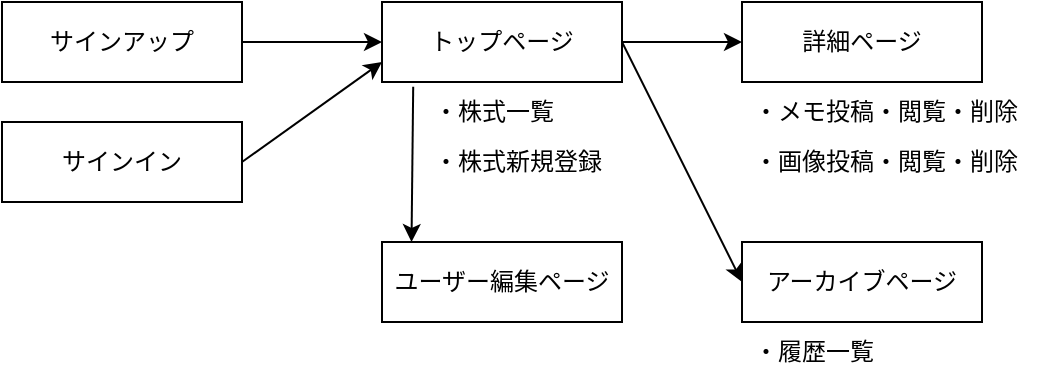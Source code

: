 <mxfile>
    <diagram id="ygtfQ0DMhrUEwTPknWqp" name="ページ1">
        <mxGraphModel dx="694" dy="611" grid="1" gridSize="10" guides="1" tooltips="1" connect="1" arrows="1" fold="1" page="1" pageScale="1" pageWidth="827" pageHeight="1169" math="0" shadow="0">
            <root>
                <mxCell id="0"/>
                <mxCell id="1" parent="0"/>
                <mxCell id="2" style="edgeStyle=none;html=1;exitX=1;exitY=0.5;exitDx=0;exitDy=0;" edge="1" parent="1" source="5" target="6">
                    <mxGeometry relative="1" as="geometry"/>
                </mxCell>
                <mxCell id="3" style="edgeStyle=none;html=1;exitX=1;exitY=0.5;exitDx=0;exitDy=0;entryX=0;entryY=0.5;entryDx=0;entryDy=0;" edge="1" parent="1" source="5" target="7">
                    <mxGeometry relative="1" as="geometry"/>
                </mxCell>
                <mxCell id="4" style="edgeStyle=none;html=1;entryX=0.123;entryY=0;entryDx=0;entryDy=0;entryPerimeter=0;exitX=0.13;exitY=1.06;exitDx=0;exitDy=0;exitPerimeter=0;" edge="1" parent="1" source="5" target="15">
                    <mxGeometry relative="1" as="geometry">
                        <mxPoint x="275" y="190" as="sourcePoint"/>
                    </mxGeometry>
                </mxCell>
                <mxCell id="5" value="トップページ" style="rounded=0;whiteSpace=wrap;html=1;" vertex="1" parent="1">
                    <mxGeometry x="260" y="140" width="120" height="40" as="geometry"/>
                </mxCell>
                <mxCell id="6" value="詳細ページ" style="rounded=0;whiteSpace=wrap;html=1;" vertex="1" parent="1">
                    <mxGeometry x="440" y="140" width="120" height="40" as="geometry"/>
                </mxCell>
                <mxCell id="7" value="アーカイブページ" style="rounded=0;whiteSpace=wrap;html=1;" vertex="1" parent="1">
                    <mxGeometry x="440" y="260" width="120" height="40" as="geometry"/>
                </mxCell>
                <mxCell id="8" value="・株式一覧" style="text;strokeColor=none;fillColor=none;align=left;verticalAlign=middle;spacingLeft=4;spacingRight=4;overflow=hidden;points=[[0,0.5],[1,0.5]];portConstraint=eastwest;rotatable=0;whiteSpace=wrap;html=1;" vertex="1" parent="1">
                    <mxGeometry x="280" y="180" width="80" height="30" as="geometry"/>
                </mxCell>
                <mxCell id="9" value="・株式新規登録" style="text;strokeColor=none;fillColor=none;align=left;verticalAlign=middle;spacingLeft=4;spacingRight=4;overflow=hidden;points=[[0,0.5],[1,0.5]];portConstraint=eastwest;rotatable=0;whiteSpace=wrap;html=1;" vertex="1" parent="1">
                    <mxGeometry x="280" y="205" width="110" height="30" as="geometry"/>
                </mxCell>
                <mxCell id="10" value="・履歴一覧" style="text;strokeColor=none;fillColor=none;align=left;verticalAlign=middle;spacingLeft=4;spacingRight=4;overflow=hidden;points=[[0,0.5],[1,0.5]];portConstraint=eastwest;rotatable=0;whiteSpace=wrap;html=1;" vertex="1" parent="1">
                    <mxGeometry x="440" y="300" width="80" height="30" as="geometry"/>
                </mxCell>
                <mxCell id="11" style="edgeStyle=none;html=1;exitX=1;exitY=0.5;exitDx=0;exitDy=0;entryX=0;entryY=0.5;entryDx=0;entryDy=0;" edge="1" parent="1" source="12" target="5">
                    <mxGeometry relative="1" as="geometry"/>
                </mxCell>
                <mxCell id="12" value="サインアップ" style="rounded=0;whiteSpace=wrap;html=1;" vertex="1" parent="1">
                    <mxGeometry x="70" y="140" width="120" height="40" as="geometry"/>
                </mxCell>
                <mxCell id="13" style="edgeStyle=none;html=1;exitX=1;exitY=0.5;exitDx=0;exitDy=0;endArrow=classic;endFill=1;entryX=0;entryY=0.75;entryDx=0;entryDy=0;" edge="1" parent="1" source="14" target="5">
                    <mxGeometry relative="1" as="geometry">
                        <mxPoint x="260" y="160" as="targetPoint"/>
                        <Array as="points"/>
                    </mxGeometry>
                </mxCell>
                <mxCell id="14" value="サインイン" style="rounded=0;whiteSpace=wrap;html=1;" vertex="1" parent="1">
                    <mxGeometry x="70" y="200" width="120" height="40" as="geometry"/>
                </mxCell>
                <mxCell id="15" value="ユーザー編集ページ" style="rounded=0;whiteSpace=wrap;html=1;" vertex="1" parent="1">
                    <mxGeometry x="260" y="260" width="120" height="40" as="geometry"/>
                </mxCell>
                <mxCell id="16" value="・メモ投稿・閲覧・削除" style="text;strokeColor=none;fillColor=none;align=left;verticalAlign=middle;spacingLeft=4;spacingRight=4;overflow=hidden;points=[[0,0.5],[1,0.5]];portConstraint=eastwest;rotatable=0;whiteSpace=wrap;html=1;" vertex="1" parent="1">
                    <mxGeometry x="440" y="180" width="150" height="30" as="geometry"/>
                </mxCell>
                <mxCell id="17" value="・画像投稿・閲覧・削除" style="text;strokeColor=none;fillColor=none;align=left;verticalAlign=middle;spacingLeft=4;spacingRight=4;overflow=hidden;points=[[0,0.5],[1,0.5]];portConstraint=eastwest;rotatable=0;whiteSpace=wrap;html=1;" vertex="1" parent="1">
                    <mxGeometry x="440" y="205" width="150" height="30" as="geometry"/>
                </mxCell>
            </root>
        </mxGraphModel>
    </diagram>
</mxfile>